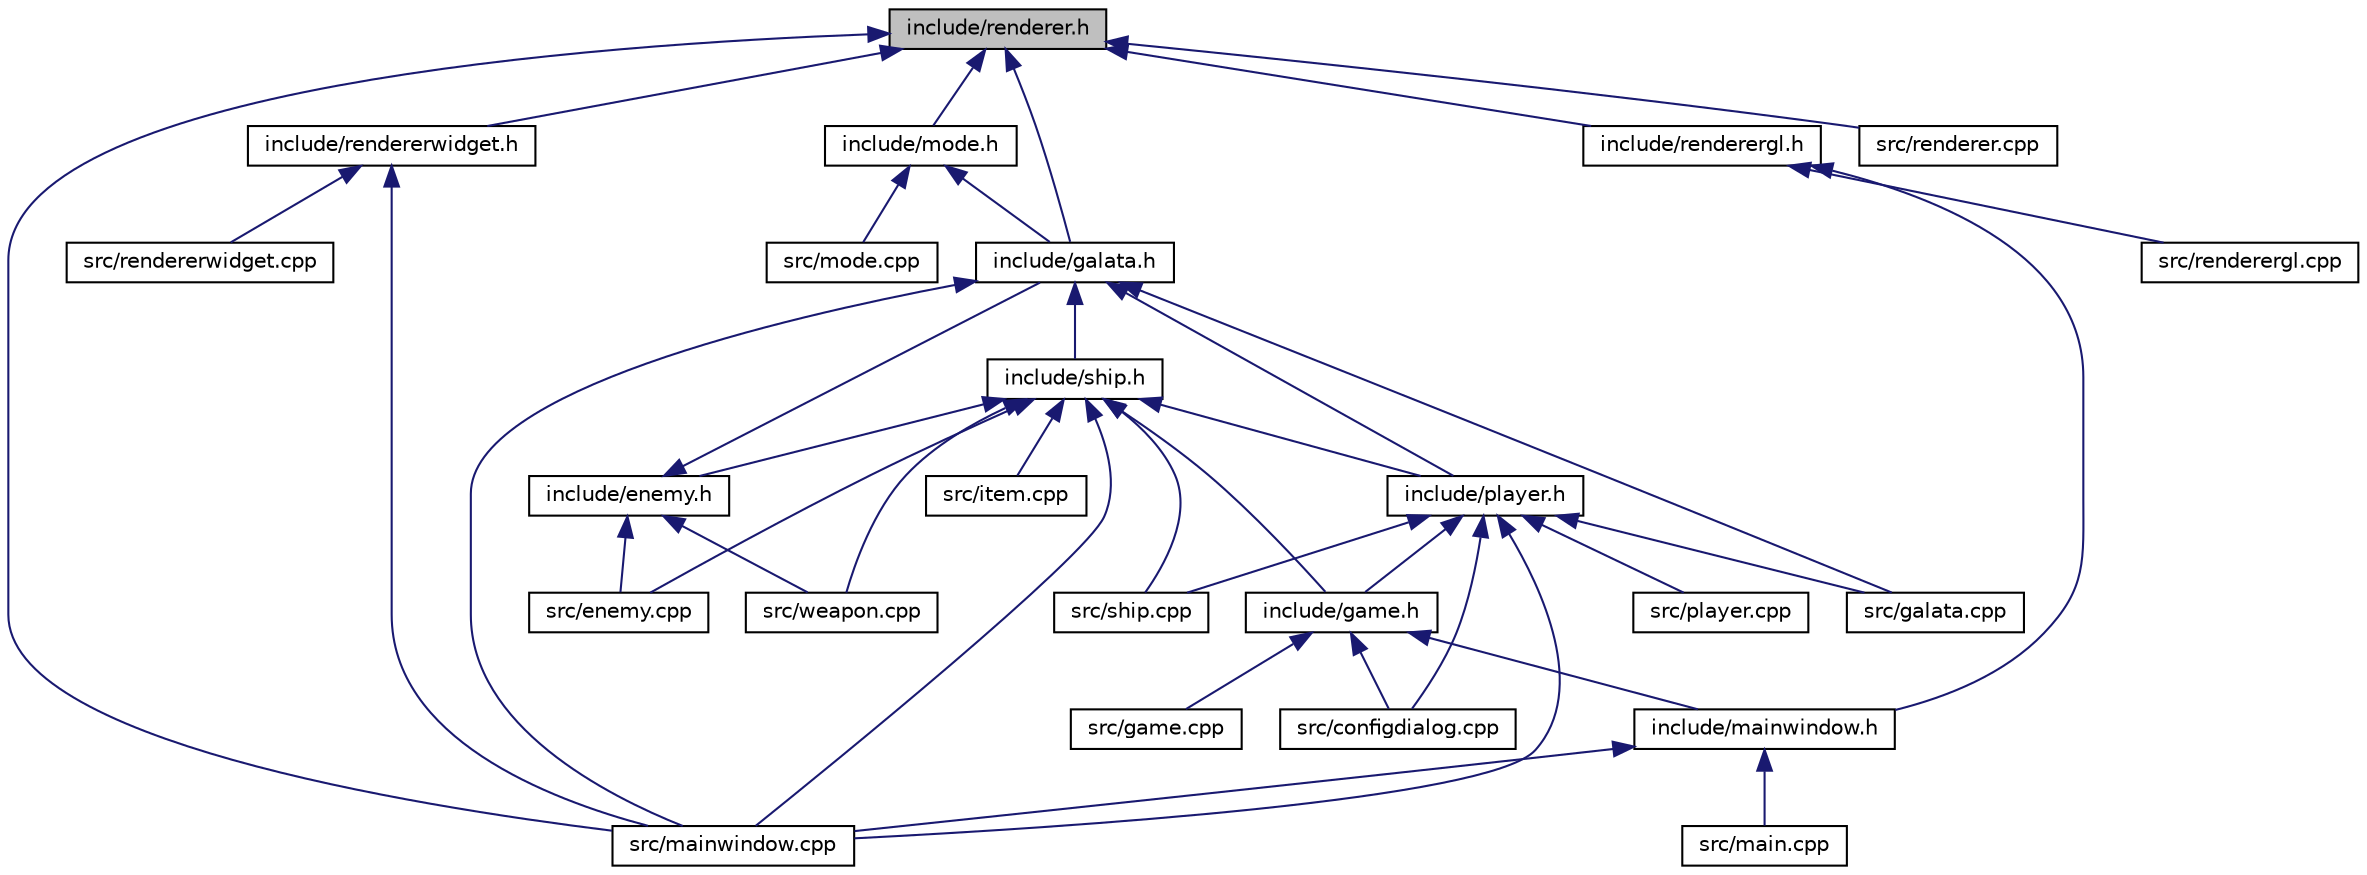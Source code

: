 digraph "include/renderer.h"
{
  edge [fontname="Helvetica",fontsize="10",labelfontname="Helvetica",labelfontsize="10"];
  node [fontname="Helvetica",fontsize="10",shape=record];
  Node1 [label="include/renderer.h",height=0.2,width=0.4,color="black", fillcolor="grey75", style="filled", fontcolor="black"];
  Node1 -> Node2 [dir="back",color="midnightblue",fontsize="10",style="solid",fontname="Helvetica"];
  Node2 [label="include/mode.h",height=0.2,width=0.4,color="black", fillcolor="white", style="filled",URL="$mode_8h.html"];
  Node2 -> Node3 [dir="back",color="midnightblue",fontsize="10",style="solid",fontname="Helvetica"];
  Node3 [label="include/galata.h",height=0.2,width=0.4,color="black", fillcolor="white", style="filled",URL="$galata_8h.html"];
  Node3 -> Node4 [dir="back",color="midnightblue",fontsize="10",style="solid",fontname="Helvetica"];
  Node4 [label="include/ship.h",height=0.2,width=0.4,color="black", fillcolor="white", style="filled",URL="$ship_8h.html"];
  Node4 -> Node5 [dir="back",color="midnightblue",fontsize="10",style="solid",fontname="Helvetica"];
  Node5 [label="include/enemy.h",height=0.2,width=0.4,color="black", fillcolor="white", style="filled",URL="$enemy_8h.html"];
  Node5 -> Node3 [dir="back",color="midnightblue",fontsize="10",style="solid",fontname="Helvetica"];
  Node5 -> Node6 [dir="back",color="midnightblue",fontsize="10",style="solid",fontname="Helvetica"];
  Node6 [label="src/enemy.cpp",height=0.2,width=0.4,color="black", fillcolor="white", style="filled",URL="$enemy_8cpp.html"];
  Node5 -> Node7 [dir="back",color="midnightblue",fontsize="10",style="solid",fontname="Helvetica"];
  Node7 [label="src/weapon.cpp",height=0.2,width=0.4,color="black", fillcolor="white", style="filled",URL="$weapon_8cpp.html"];
  Node4 -> Node8 [dir="back",color="midnightblue",fontsize="10",style="solid",fontname="Helvetica"];
  Node8 [label="include/game.h",height=0.2,width=0.4,color="black", fillcolor="white", style="filled",URL="$game_8h.html"];
  Node8 -> Node9 [dir="back",color="midnightblue",fontsize="10",style="solid",fontname="Helvetica"];
  Node9 [label="include/mainwindow.h",height=0.2,width=0.4,color="black", fillcolor="white", style="filled",URL="$mainwindow_8h.html"];
  Node9 -> Node10 [dir="back",color="midnightblue",fontsize="10",style="solid",fontname="Helvetica"];
  Node10 [label="src/main.cpp",height=0.2,width=0.4,color="black", fillcolor="white", style="filled",URL="$main_8cpp.html"];
  Node9 -> Node11 [dir="back",color="midnightblue",fontsize="10",style="solid",fontname="Helvetica"];
  Node11 [label="src/mainwindow.cpp",height=0.2,width=0.4,color="black", fillcolor="white", style="filled",URL="$mainwindow_8cpp.html"];
  Node8 -> Node12 [dir="back",color="midnightblue",fontsize="10",style="solid",fontname="Helvetica"];
  Node12 [label="src/configdialog.cpp",height=0.2,width=0.4,color="black", fillcolor="white", style="filled",URL="$configdialog_8cpp.html"];
  Node8 -> Node13 [dir="back",color="midnightblue",fontsize="10",style="solid",fontname="Helvetica"];
  Node13 [label="src/game.cpp",height=0.2,width=0.4,color="black", fillcolor="white", style="filled",URL="$game_8cpp.html"];
  Node4 -> Node14 [dir="back",color="midnightblue",fontsize="10",style="solid",fontname="Helvetica"];
  Node14 [label="include/player.h",height=0.2,width=0.4,color="black", fillcolor="white", style="filled",URL="$player_8h.html"];
  Node14 -> Node8 [dir="back",color="midnightblue",fontsize="10",style="solid",fontname="Helvetica"];
  Node14 -> Node12 [dir="back",color="midnightblue",fontsize="10",style="solid",fontname="Helvetica"];
  Node14 -> Node15 [dir="back",color="midnightblue",fontsize="10",style="solid",fontname="Helvetica"];
  Node15 [label="src/galata.cpp",height=0.2,width=0.4,color="black", fillcolor="white", style="filled",URL="$galata_8cpp.html"];
  Node14 -> Node11 [dir="back",color="midnightblue",fontsize="10",style="solid",fontname="Helvetica"];
  Node14 -> Node16 [dir="back",color="midnightblue",fontsize="10",style="solid",fontname="Helvetica"];
  Node16 [label="src/player.cpp",height=0.2,width=0.4,color="black", fillcolor="white", style="filled",URL="$player_8cpp.html"];
  Node14 -> Node17 [dir="back",color="midnightblue",fontsize="10",style="solid",fontname="Helvetica"];
  Node17 [label="src/ship.cpp",height=0.2,width=0.4,color="black", fillcolor="white", style="filled",URL="$ship_8cpp.html"];
  Node4 -> Node6 [dir="back",color="midnightblue",fontsize="10",style="solid",fontname="Helvetica"];
  Node4 -> Node18 [dir="back",color="midnightblue",fontsize="10",style="solid",fontname="Helvetica"];
  Node18 [label="src/item.cpp",height=0.2,width=0.4,color="black", fillcolor="white", style="filled",URL="$item_8cpp.html"];
  Node4 -> Node11 [dir="back",color="midnightblue",fontsize="10",style="solid",fontname="Helvetica"];
  Node4 -> Node17 [dir="back",color="midnightblue",fontsize="10",style="solid",fontname="Helvetica"];
  Node4 -> Node7 [dir="back",color="midnightblue",fontsize="10",style="solid",fontname="Helvetica"];
  Node3 -> Node14 [dir="back",color="midnightblue",fontsize="10",style="solid",fontname="Helvetica"];
  Node3 -> Node15 [dir="back",color="midnightblue",fontsize="10",style="solid",fontname="Helvetica"];
  Node3 -> Node11 [dir="back",color="midnightblue",fontsize="10",style="solid",fontname="Helvetica"];
  Node2 -> Node19 [dir="back",color="midnightblue",fontsize="10",style="solid",fontname="Helvetica"];
  Node19 [label="src/mode.cpp",height=0.2,width=0.4,color="black", fillcolor="white", style="filled",URL="$mode_8cpp.html"];
  Node1 -> Node3 [dir="back",color="midnightblue",fontsize="10",style="solid",fontname="Helvetica"];
  Node1 -> Node20 [dir="back",color="midnightblue",fontsize="10",style="solid",fontname="Helvetica"];
  Node20 [label="include/renderergl.h",height=0.2,width=0.4,color="black", fillcolor="white", style="filled",URL="$renderergl_8h.html"];
  Node20 -> Node9 [dir="back",color="midnightblue",fontsize="10",style="solid",fontname="Helvetica"];
  Node20 -> Node21 [dir="back",color="midnightblue",fontsize="10",style="solid",fontname="Helvetica"];
  Node21 [label="src/renderergl.cpp",height=0.2,width=0.4,color="black", fillcolor="white", style="filled",URL="$renderergl_8cpp.html"];
  Node1 -> Node22 [dir="back",color="midnightblue",fontsize="10",style="solid",fontname="Helvetica"];
  Node22 [label="include/rendererwidget.h",height=0.2,width=0.4,color="black", fillcolor="white", style="filled",URL="$rendererwidget_8h.html"];
  Node22 -> Node11 [dir="back",color="midnightblue",fontsize="10",style="solid",fontname="Helvetica"];
  Node22 -> Node23 [dir="back",color="midnightblue",fontsize="10",style="solid",fontname="Helvetica"];
  Node23 [label="src/rendererwidget.cpp",height=0.2,width=0.4,color="black", fillcolor="white", style="filled",URL="$rendererwidget_8cpp.html"];
  Node1 -> Node11 [dir="back",color="midnightblue",fontsize="10",style="solid",fontname="Helvetica"];
  Node1 -> Node24 [dir="back",color="midnightblue",fontsize="10",style="solid",fontname="Helvetica"];
  Node24 [label="src/renderer.cpp",height=0.2,width=0.4,color="black", fillcolor="white", style="filled",URL="$renderer_8cpp.html"];
}
